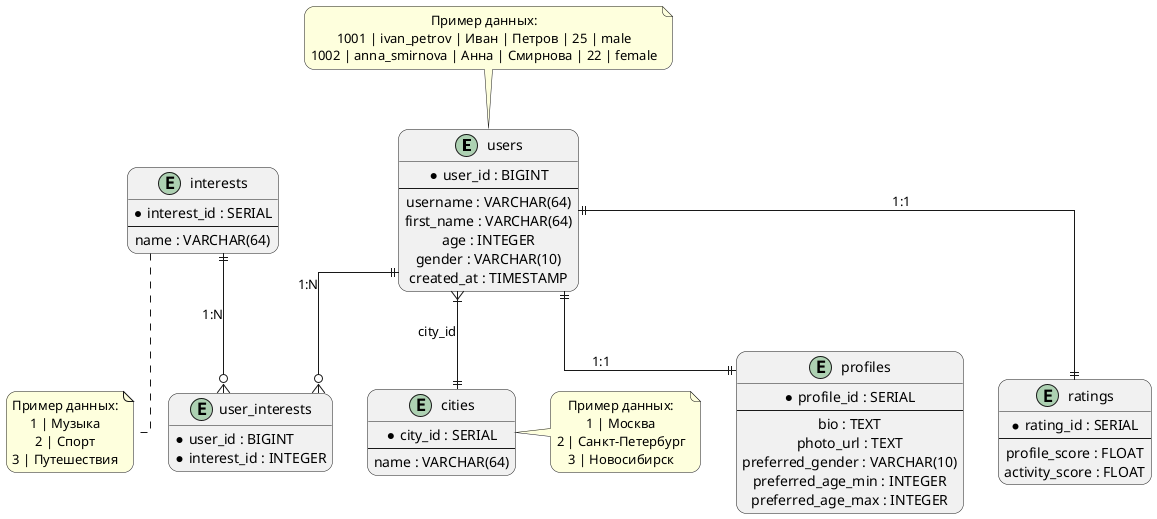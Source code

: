 @startuml DatingBot_Database_Schema_v2

skinparam linetype ortho
skinparam roundcorner 20
hide empty members
skinparam defaultTextAlignment center

entity "users" {
  * user_id : BIGINT
  --
  username : VARCHAR(64)
  first_name : VARCHAR(64)
  age : INTEGER
  gender : VARCHAR(10)
  created_at : TIMESTAMP
}

entity "cities" {
  * city_id : SERIAL
  --
  name : VARCHAR(64)
}

entity "interests" {
  * interest_id : SERIAL
  --
  name : VARCHAR(64)
}

entity "profiles" {
  * profile_id : SERIAL
  --
  bio : TEXT
  photo_url : TEXT
  preferred_gender : VARCHAR(10)
  preferred_age_min : INTEGER
  preferred_age_max : INTEGER
}

entity "ratings" {
  * rating_id : SERIAL
  --
  profile_score : FLOAT
  activity_score : FLOAT
}

entity "user_interests" {
  * user_id : BIGINT
  * interest_id : INTEGER
}

' Связи между таблицами
users }|--|| cities : "city_id"
users ||--o{ user_interests : "1:N"
interests ||--o{ user_interests : "1:N"
users ||--|| profiles : "1:1"
users ||--|| ratings : "1:1"

' Примеры данных (необязательно, для наглядности)
note top of users
  Пример данных:
  1001 | ivan_petrov | Иван | Петров | 25 | male
  1002 | anna_smirnova | Анна | Смирнова | 22 | female
end note

note right of cities
  Пример данных:
  1 | Москва
  2 | Санкт-Петербург
  3 | Новосибирск
end note

note bottom of interests
  Пример данных:
  1 | Музыка
  2 | Спорт
  3 | Путешествия
end note

@enduml